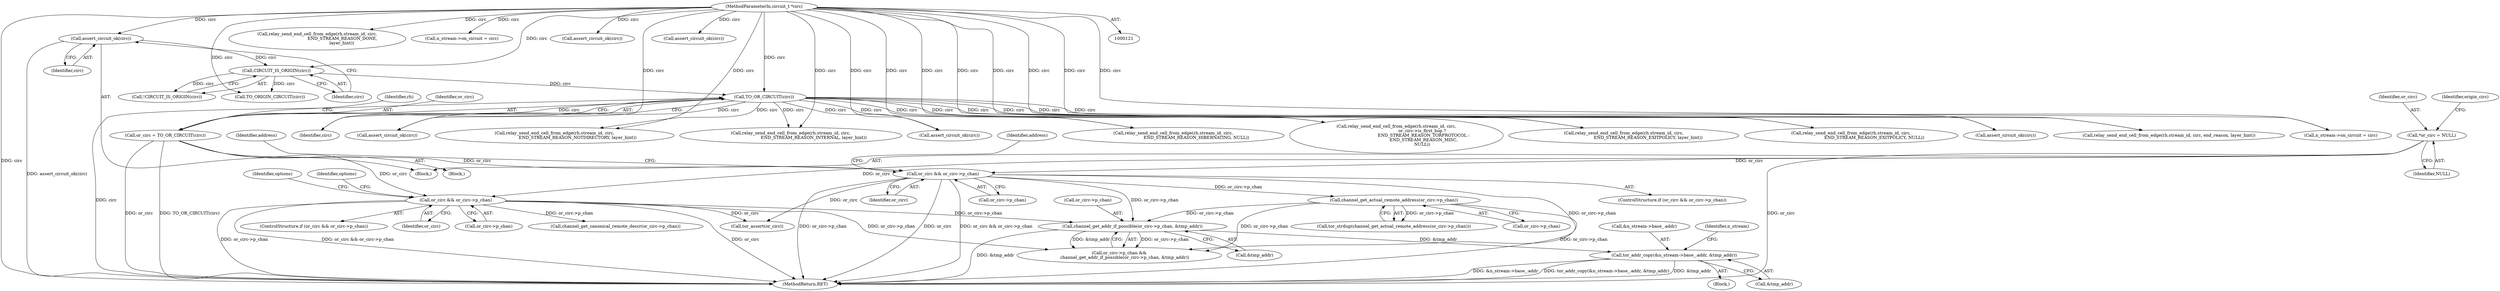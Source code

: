 digraph "0_tor_79b59a2dfcb68897ee89d98587d09e55f07e68d7@API" {
"1000674" [label="(Call,tor_addr_copy(&n_stream->base_.addr, &tmp_addr))"];
"1000667" [label="(Call,channel_get_addr_if_possible(or_circ->p_chan, &tmp_addr))"];
"1000367" [label="(Call,or_circ && or_circ->p_chan)"];
"1000136" [label="(Call,*or_circ = NULL)"];
"1000164" [label="(Call,or_circ = TO_OR_CIRCUIT(circ))"];
"1000166" [label="(Call,TO_OR_CIRCUIT(circ))"];
"1000161" [label="(Call,CIRCUIT_IS_ORIGIN(circ))"];
"1000157" [label="(Call,assert_circuit_ok(circ))"];
"1000123" [label="(MethodParameterIn,circuit_t *circ)"];
"1000375" [label="(Call,channel_get_actual_remote_address(or_circ->p_chan))"];
"1000280" [label="(Call,or_circ && or_circ->p_chan)"];
"1000674" [label="(Call,tor_addr_copy(&n_stream->base_.addr, &tmp_addr))"];
"1000547" [label="(Call,relay_send_end_cell_from_edge(rh.stream_id, circ,\n                                     END_STREAM_REASON_DONE,\n                                    layer_hint))"];
"1000590" [label="(Call,n_stream->on_circuit = circ)"];
"1000635" [label="(Call,relay_send_end_cell_from_edge(rh.stream_id, circ,\n                                  END_STREAM_REASON_HIBERNATING, NULL))"];
"1000600" [label="(Call,assert_circuit_ok(circ))"];
"1000694" [label="(Call,assert_circuit_ok(circ))"];
"1000668" [label="(Call,or_circ->p_chan)"];
"1000667" [label="(Call,channel_get_addr_if_possible(or_circ->p_chan, &tmp_addr))"];
"1000660" [label="(Call,tor_assert(or_circ))"];
"1000569" [label="(Call,assert_circuit_ok(circ))"];
"1000681" [label="(Call,&tmp_addr)"];
"1000526" [label="(Call,assert_circuit_ok(circ))"];
"1000357" [label="(Call,relay_send_end_cell_from_edge(rh.stream_id, circ,\n                                  END_STREAM_REASON_NOTDIRECTORY, layer_hint))"];
"1000163" [label="(Block,)"];
"1000374" [label="(Call,tor_strdup(channel_get_actual_remote_address(or_circ->p_chan)))"];
"1000369" [label="(Call,or_circ->p_chan)"];
"1000376" [label="(Call,or_circ->p_chan)"];
"1000673" [label="(Block,)"];
"1000124" [label="(Block,)"];
"1000373" [label="(Identifier,address)"];
"1000367" [label="(Call,or_circ && or_circ->p_chan)"];
"1000426" [label="(Call,relay_send_end_cell_from_edge(rh.stream_id, circ,\n                                    END_STREAM_REASON_EXITPOLICY, layer_hint))"];
"1000164" [label="(Call,or_circ = TO_OR_CIRCUIT(circ))"];
"1000718" [label="(MethodReturn,RET)"];
"1000254" [label="(Call,relay_send_end_cell_from_edge(rh.stream_id, circ, end_reason, layer_hint))"];
"1000647" [label="(Call,n_stream->on_circuit = circ)"];
"1000167" [label="(Identifier,circ)"];
"1000280" [label="(Call,or_circ && or_circ->p_chan)"];
"1000136" [label="(Call,*or_circ = NULL)"];
"1000312" [label="(Call,channel_get_canonical_remote_descr(or_circ->p_chan))"];
"1000409" [label="(Identifier,options)"];
"1000123" [label="(MethodParameterIn,circuit_t *circ)"];
"1000663" [label="(Call,or_circ->p_chan &&\n        channel_get_addr_if_possible(or_circ->p_chan, &tmp_addr))"];
"1000279" [label="(ControlStructure,if (or_circ && or_circ->p_chan))"];
"1000322" [label="(Call,relay_send_end_cell_from_edge(rh.stream_id, circ,\n                                      or_circ->is_first_hop ?\n                                        END_STREAM_REASON_TORPROTOCOL :\n                                        END_STREAM_REASON_MISC,\n                                      NULL))"];
"1000137" [label="(Identifier,or_circ)"];
"1000160" [label="(Call,!CIRCUIT_IS_ORIGIN(circ))"];
"1000217" [label="(Call,relay_send_end_cell_from_edge(rh.stream_id, circ,\n                                  END_STREAM_REASON_EXITPOLICY, NULL))"];
"1000189" [label="(Identifier,rh)"];
"1000713" [label="(Call,assert_circuit_ok(circ))"];
"1000368" [label="(Identifier,or_circ)"];
"1000161" [label="(Call,CIRCUIT_IS_ORIGIN(circ))"];
"1000158" [label="(Identifier,circ)"];
"1000375" [label="(Call,channel_get_actual_remote_address(or_circ->p_chan))"];
"1000290" [label="(Identifier,options)"];
"1000141" [label="(Identifier,origin_circ)"];
"1000366" [label="(ControlStructure,if (or_circ && or_circ->p_chan))"];
"1000162" [label="(Identifier,circ)"];
"1000166" [label="(Call,TO_OR_CIRCUIT(circ))"];
"1000397" [label="(Call,relay_send_end_cell_from_edge(rh.stream_id, circ,\n                                  END_STREAM_REASON_INTERNAL, layer_hint))"];
"1000138" [label="(Identifier,NULL)"];
"1000675" [label="(Call,&n_stream->base_.addr)"];
"1000671" [label="(Call,&tmp_addr)"];
"1000381" [label="(Identifier,address)"];
"1000165" [label="(Identifier,or_circ)"];
"1000178" [label="(Call,TO_ORIGIN_CIRCUIT(circ))"];
"1000281" [label="(Identifier,or_circ)"];
"1000685" [label="(Identifier,n_stream)"];
"1000157" [label="(Call,assert_circuit_ok(circ))"];
"1000282" [label="(Call,or_circ->p_chan)"];
"1000674" -> "1000673"  [label="AST: "];
"1000674" -> "1000681"  [label="CFG: "];
"1000675" -> "1000674"  [label="AST: "];
"1000681" -> "1000674"  [label="AST: "];
"1000685" -> "1000674"  [label="CFG: "];
"1000674" -> "1000718"  [label="DDG: &tmp_addr"];
"1000674" -> "1000718"  [label="DDG: &n_stream->base_.addr"];
"1000674" -> "1000718"  [label="DDG: tor_addr_copy(&n_stream->base_.addr, &tmp_addr)"];
"1000667" -> "1000674"  [label="DDG: &tmp_addr"];
"1000667" -> "1000663"  [label="AST: "];
"1000667" -> "1000671"  [label="CFG: "];
"1000668" -> "1000667"  [label="AST: "];
"1000671" -> "1000667"  [label="AST: "];
"1000663" -> "1000667"  [label="CFG: "];
"1000667" -> "1000718"  [label="DDG: &tmp_addr"];
"1000667" -> "1000663"  [label="DDG: or_circ->p_chan"];
"1000667" -> "1000663"  [label="DDG: &tmp_addr"];
"1000367" -> "1000667"  [label="DDG: or_circ->p_chan"];
"1000375" -> "1000667"  [label="DDG: or_circ->p_chan"];
"1000280" -> "1000667"  [label="DDG: or_circ->p_chan"];
"1000367" -> "1000366"  [label="AST: "];
"1000367" -> "1000368"  [label="CFG: "];
"1000367" -> "1000369"  [label="CFG: "];
"1000368" -> "1000367"  [label="AST: "];
"1000369" -> "1000367"  [label="AST: "];
"1000373" -> "1000367"  [label="CFG: "];
"1000381" -> "1000367"  [label="CFG: "];
"1000367" -> "1000718"  [label="DDG: or_circ->p_chan"];
"1000367" -> "1000718"  [label="DDG: or_circ"];
"1000367" -> "1000718"  [label="DDG: or_circ && or_circ->p_chan"];
"1000136" -> "1000367"  [label="DDG: or_circ"];
"1000164" -> "1000367"  [label="DDG: or_circ"];
"1000367" -> "1000375"  [label="DDG: or_circ->p_chan"];
"1000367" -> "1000660"  [label="DDG: or_circ"];
"1000367" -> "1000663"  [label="DDG: or_circ->p_chan"];
"1000136" -> "1000124"  [label="AST: "];
"1000136" -> "1000138"  [label="CFG: "];
"1000137" -> "1000136"  [label="AST: "];
"1000138" -> "1000136"  [label="AST: "];
"1000141" -> "1000136"  [label="CFG: "];
"1000136" -> "1000718"  [label="DDG: or_circ"];
"1000136" -> "1000280"  [label="DDG: or_circ"];
"1000164" -> "1000163"  [label="AST: "];
"1000164" -> "1000166"  [label="CFG: "];
"1000165" -> "1000164"  [label="AST: "];
"1000166" -> "1000164"  [label="AST: "];
"1000189" -> "1000164"  [label="CFG: "];
"1000164" -> "1000718"  [label="DDG: TO_OR_CIRCUIT(circ)"];
"1000164" -> "1000718"  [label="DDG: or_circ"];
"1000166" -> "1000164"  [label="DDG: circ"];
"1000164" -> "1000280"  [label="DDG: or_circ"];
"1000166" -> "1000167"  [label="CFG: "];
"1000167" -> "1000166"  [label="AST: "];
"1000166" -> "1000718"  [label="DDG: circ"];
"1000161" -> "1000166"  [label="DDG: circ"];
"1000123" -> "1000166"  [label="DDG: circ"];
"1000166" -> "1000217"  [label="DDG: circ"];
"1000166" -> "1000254"  [label="DDG: circ"];
"1000166" -> "1000322"  [label="DDG: circ"];
"1000166" -> "1000357"  [label="DDG: circ"];
"1000166" -> "1000397"  [label="DDG: circ"];
"1000166" -> "1000426"  [label="DDG: circ"];
"1000166" -> "1000526"  [label="DDG: circ"];
"1000166" -> "1000635"  [label="DDG: circ"];
"1000166" -> "1000647"  [label="DDG: circ"];
"1000166" -> "1000694"  [label="DDG: circ"];
"1000166" -> "1000713"  [label="DDG: circ"];
"1000161" -> "1000160"  [label="AST: "];
"1000161" -> "1000162"  [label="CFG: "];
"1000162" -> "1000161"  [label="AST: "];
"1000160" -> "1000161"  [label="CFG: "];
"1000161" -> "1000160"  [label="DDG: circ"];
"1000157" -> "1000161"  [label="DDG: circ"];
"1000123" -> "1000161"  [label="DDG: circ"];
"1000161" -> "1000178"  [label="DDG: circ"];
"1000157" -> "1000124"  [label="AST: "];
"1000157" -> "1000158"  [label="CFG: "];
"1000158" -> "1000157"  [label="AST: "];
"1000162" -> "1000157"  [label="CFG: "];
"1000157" -> "1000718"  [label="DDG: assert_circuit_ok(circ)"];
"1000123" -> "1000157"  [label="DDG: circ"];
"1000123" -> "1000121"  [label="AST: "];
"1000123" -> "1000718"  [label="DDG: circ"];
"1000123" -> "1000178"  [label="DDG: circ"];
"1000123" -> "1000217"  [label="DDG: circ"];
"1000123" -> "1000254"  [label="DDG: circ"];
"1000123" -> "1000322"  [label="DDG: circ"];
"1000123" -> "1000357"  [label="DDG: circ"];
"1000123" -> "1000397"  [label="DDG: circ"];
"1000123" -> "1000426"  [label="DDG: circ"];
"1000123" -> "1000526"  [label="DDG: circ"];
"1000123" -> "1000547"  [label="DDG: circ"];
"1000123" -> "1000569"  [label="DDG: circ"];
"1000123" -> "1000590"  [label="DDG: circ"];
"1000123" -> "1000600"  [label="DDG: circ"];
"1000123" -> "1000635"  [label="DDG: circ"];
"1000123" -> "1000647"  [label="DDG: circ"];
"1000123" -> "1000694"  [label="DDG: circ"];
"1000123" -> "1000713"  [label="DDG: circ"];
"1000375" -> "1000374"  [label="AST: "];
"1000375" -> "1000376"  [label="CFG: "];
"1000376" -> "1000375"  [label="AST: "];
"1000374" -> "1000375"  [label="CFG: "];
"1000375" -> "1000718"  [label="DDG: or_circ->p_chan"];
"1000375" -> "1000374"  [label="DDG: or_circ->p_chan"];
"1000375" -> "1000663"  [label="DDG: or_circ->p_chan"];
"1000280" -> "1000279"  [label="AST: "];
"1000280" -> "1000281"  [label="CFG: "];
"1000280" -> "1000282"  [label="CFG: "];
"1000281" -> "1000280"  [label="AST: "];
"1000282" -> "1000280"  [label="AST: "];
"1000290" -> "1000280"  [label="CFG: "];
"1000409" -> "1000280"  [label="CFG: "];
"1000280" -> "1000718"  [label="DDG: or_circ->p_chan"];
"1000280" -> "1000718"  [label="DDG: or_circ && or_circ->p_chan"];
"1000280" -> "1000718"  [label="DDG: or_circ"];
"1000280" -> "1000312"  [label="DDG: or_circ->p_chan"];
"1000280" -> "1000660"  [label="DDG: or_circ"];
"1000280" -> "1000663"  [label="DDG: or_circ->p_chan"];
}

